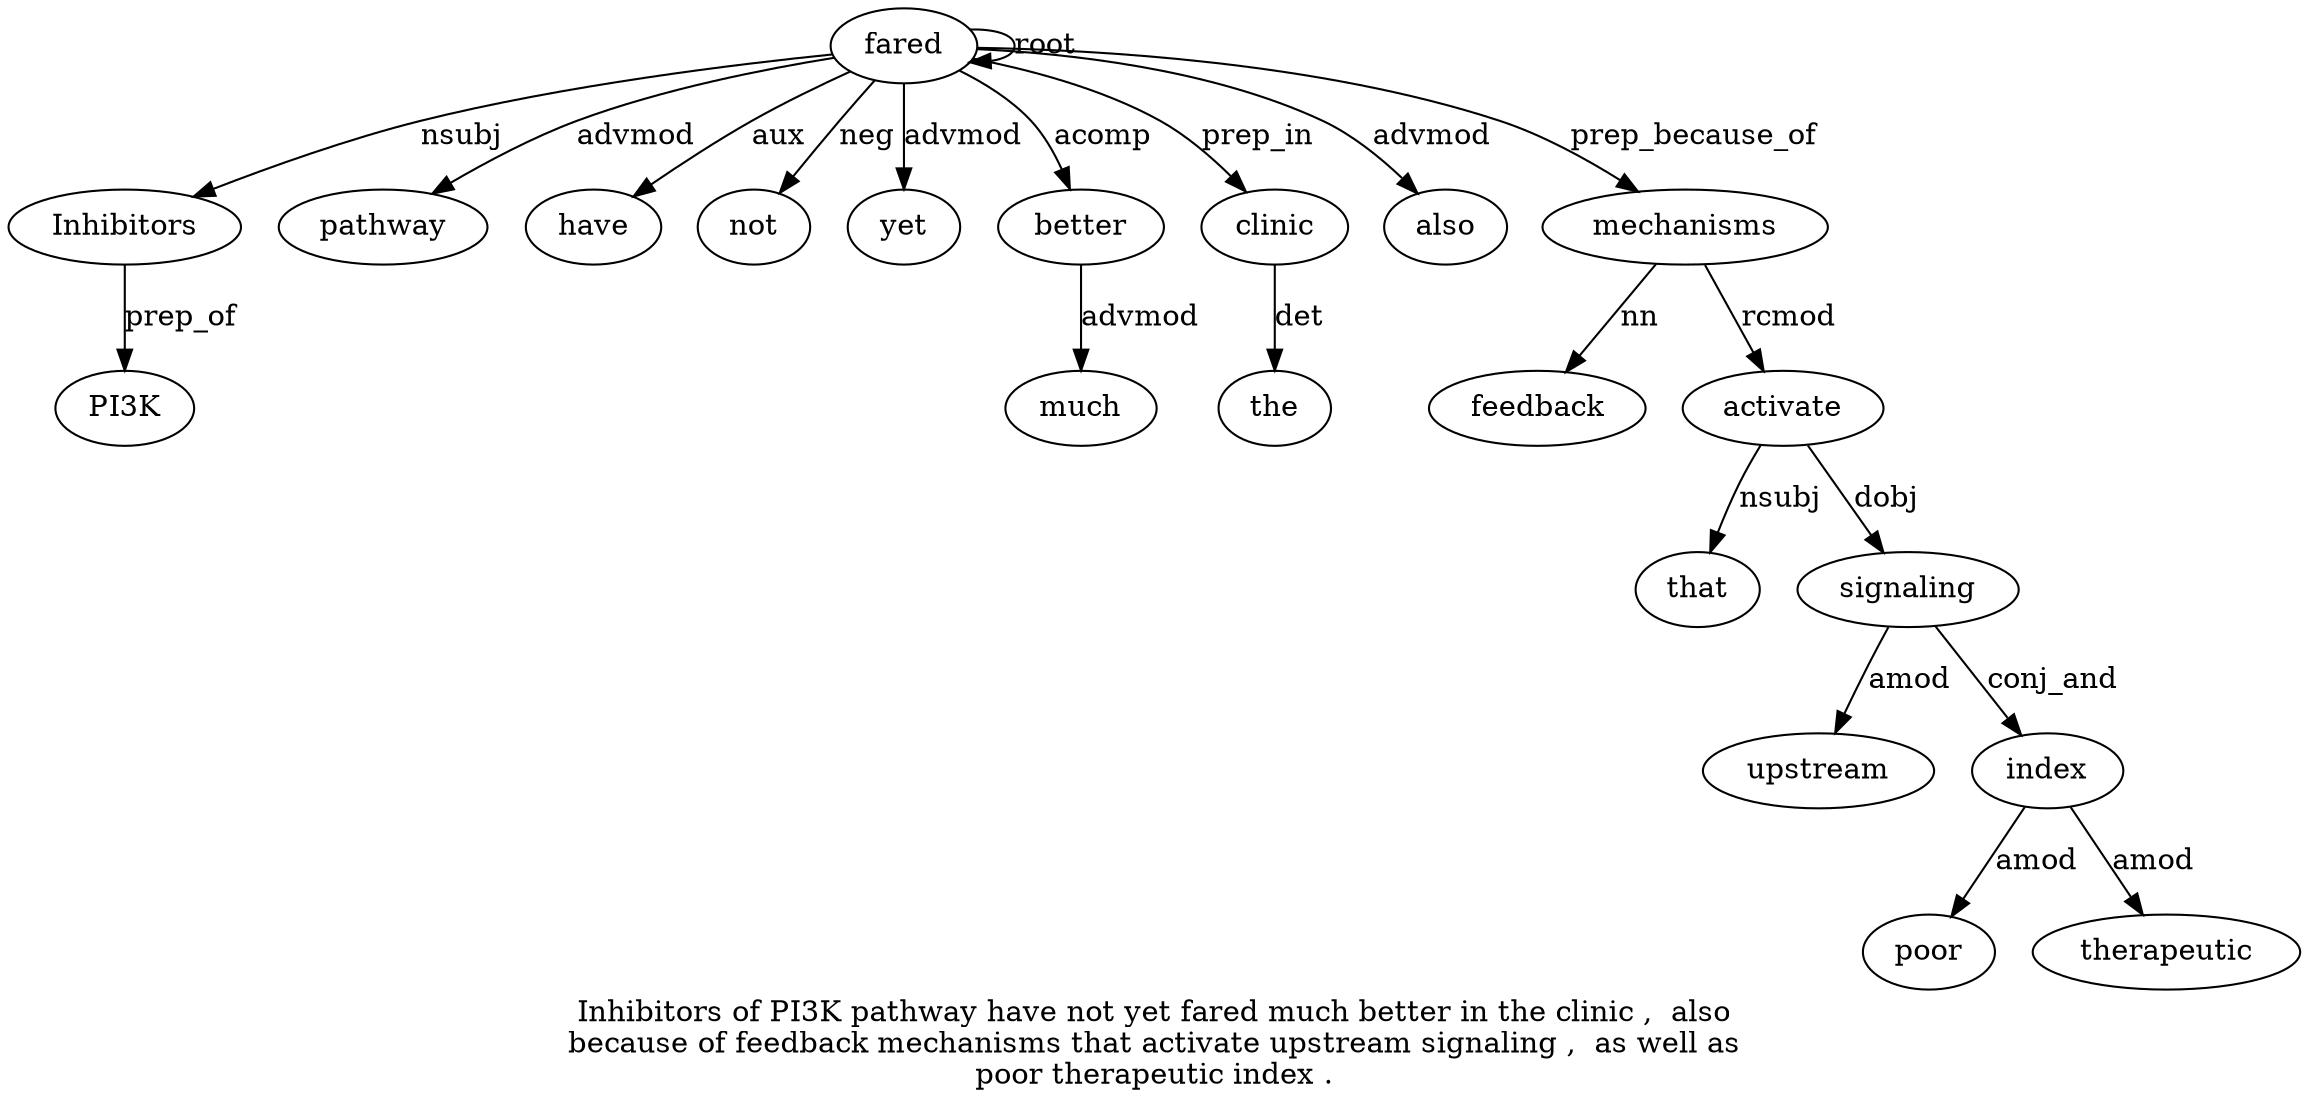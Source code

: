 digraph "Inhibitors of PI3K pathway have not yet fared much better in the clinic ,  also because of feedback mechanisms that activate upstream signaling ,  as well as poor therapeutic index ." {
label="Inhibitors of PI3K pathway have not yet fared much better in the clinic ,  also
because of feedback mechanisms that activate upstream signaling ,  as well as
poor therapeutic index .";
fared8 [style=filled, fillcolor=white, label=fared];
Inhibitors1 [style=filled, fillcolor=white, label=Inhibitors];
fared8 -> Inhibitors1  [label=nsubj];
PI3K [style=filled, fillcolor=white, label=PI3K];
Inhibitors1 -> PI3K  [label=prep_of];
pathway4 [style=filled, fillcolor=white, label=pathway];
fared8 -> pathway4  [label=advmod];
have5 [style=filled, fillcolor=white, label=have];
fared8 -> have5  [label=aux];
not6 [style=filled, fillcolor=white, label=not];
fared8 -> not6  [label=neg];
yet7 [style=filled, fillcolor=white, label=yet];
fared8 -> yet7  [label=advmod];
fared8 -> fared8  [label=root];
better10 [style=filled, fillcolor=white, label=better];
much9 [style=filled, fillcolor=white, label=much];
better10 -> much9  [label=advmod];
fared8 -> better10  [label=acomp];
clinic13 [style=filled, fillcolor=white, label=clinic];
the12 [style=filled, fillcolor=white, label=the];
clinic13 -> the12  [label=det];
fared8 -> clinic13  [label=prep_in];
also15 [style=filled, fillcolor=white, label=also];
fared8 -> also15  [label=advmod];
mechanisms19 [style=filled, fillcolor=white, label=mechanisms];
feedback18 [style=filled, fillcolor=white, label=feedback];
mechanisms19 -> feedback18  [label=nn];
fared8 -> mechanisms19  [label=prep_because_of];
activate21 [style=filled, fillcolor=white, label=activate];
that20 [style=filled, fillcolor=white, label=that];
activate21 -> that20  [label=nsubj];
mechanisms19 -> activate21  [label=rcmod];
signaling23 [style=filled, fillcolor=white, label=signaling];
upstream22 [style=filled, fillcolor=white, label=upstream];
signaling23 -> upstream22  [label=amod];
activate21 -> signaling23  [label=dobj];
index30 [style=filled, fillcolor=white, label=index];
poor28 [style=filled, fillcolor=white, label=poor];
index30 -> poor28  [label=amod];
therapeutic29 [style=filled, fillcolor=white, label=therapeutic];
index30 -> therapeutic29  [label=amod];
signaling23 -> index30  [label=conj_and];
}
